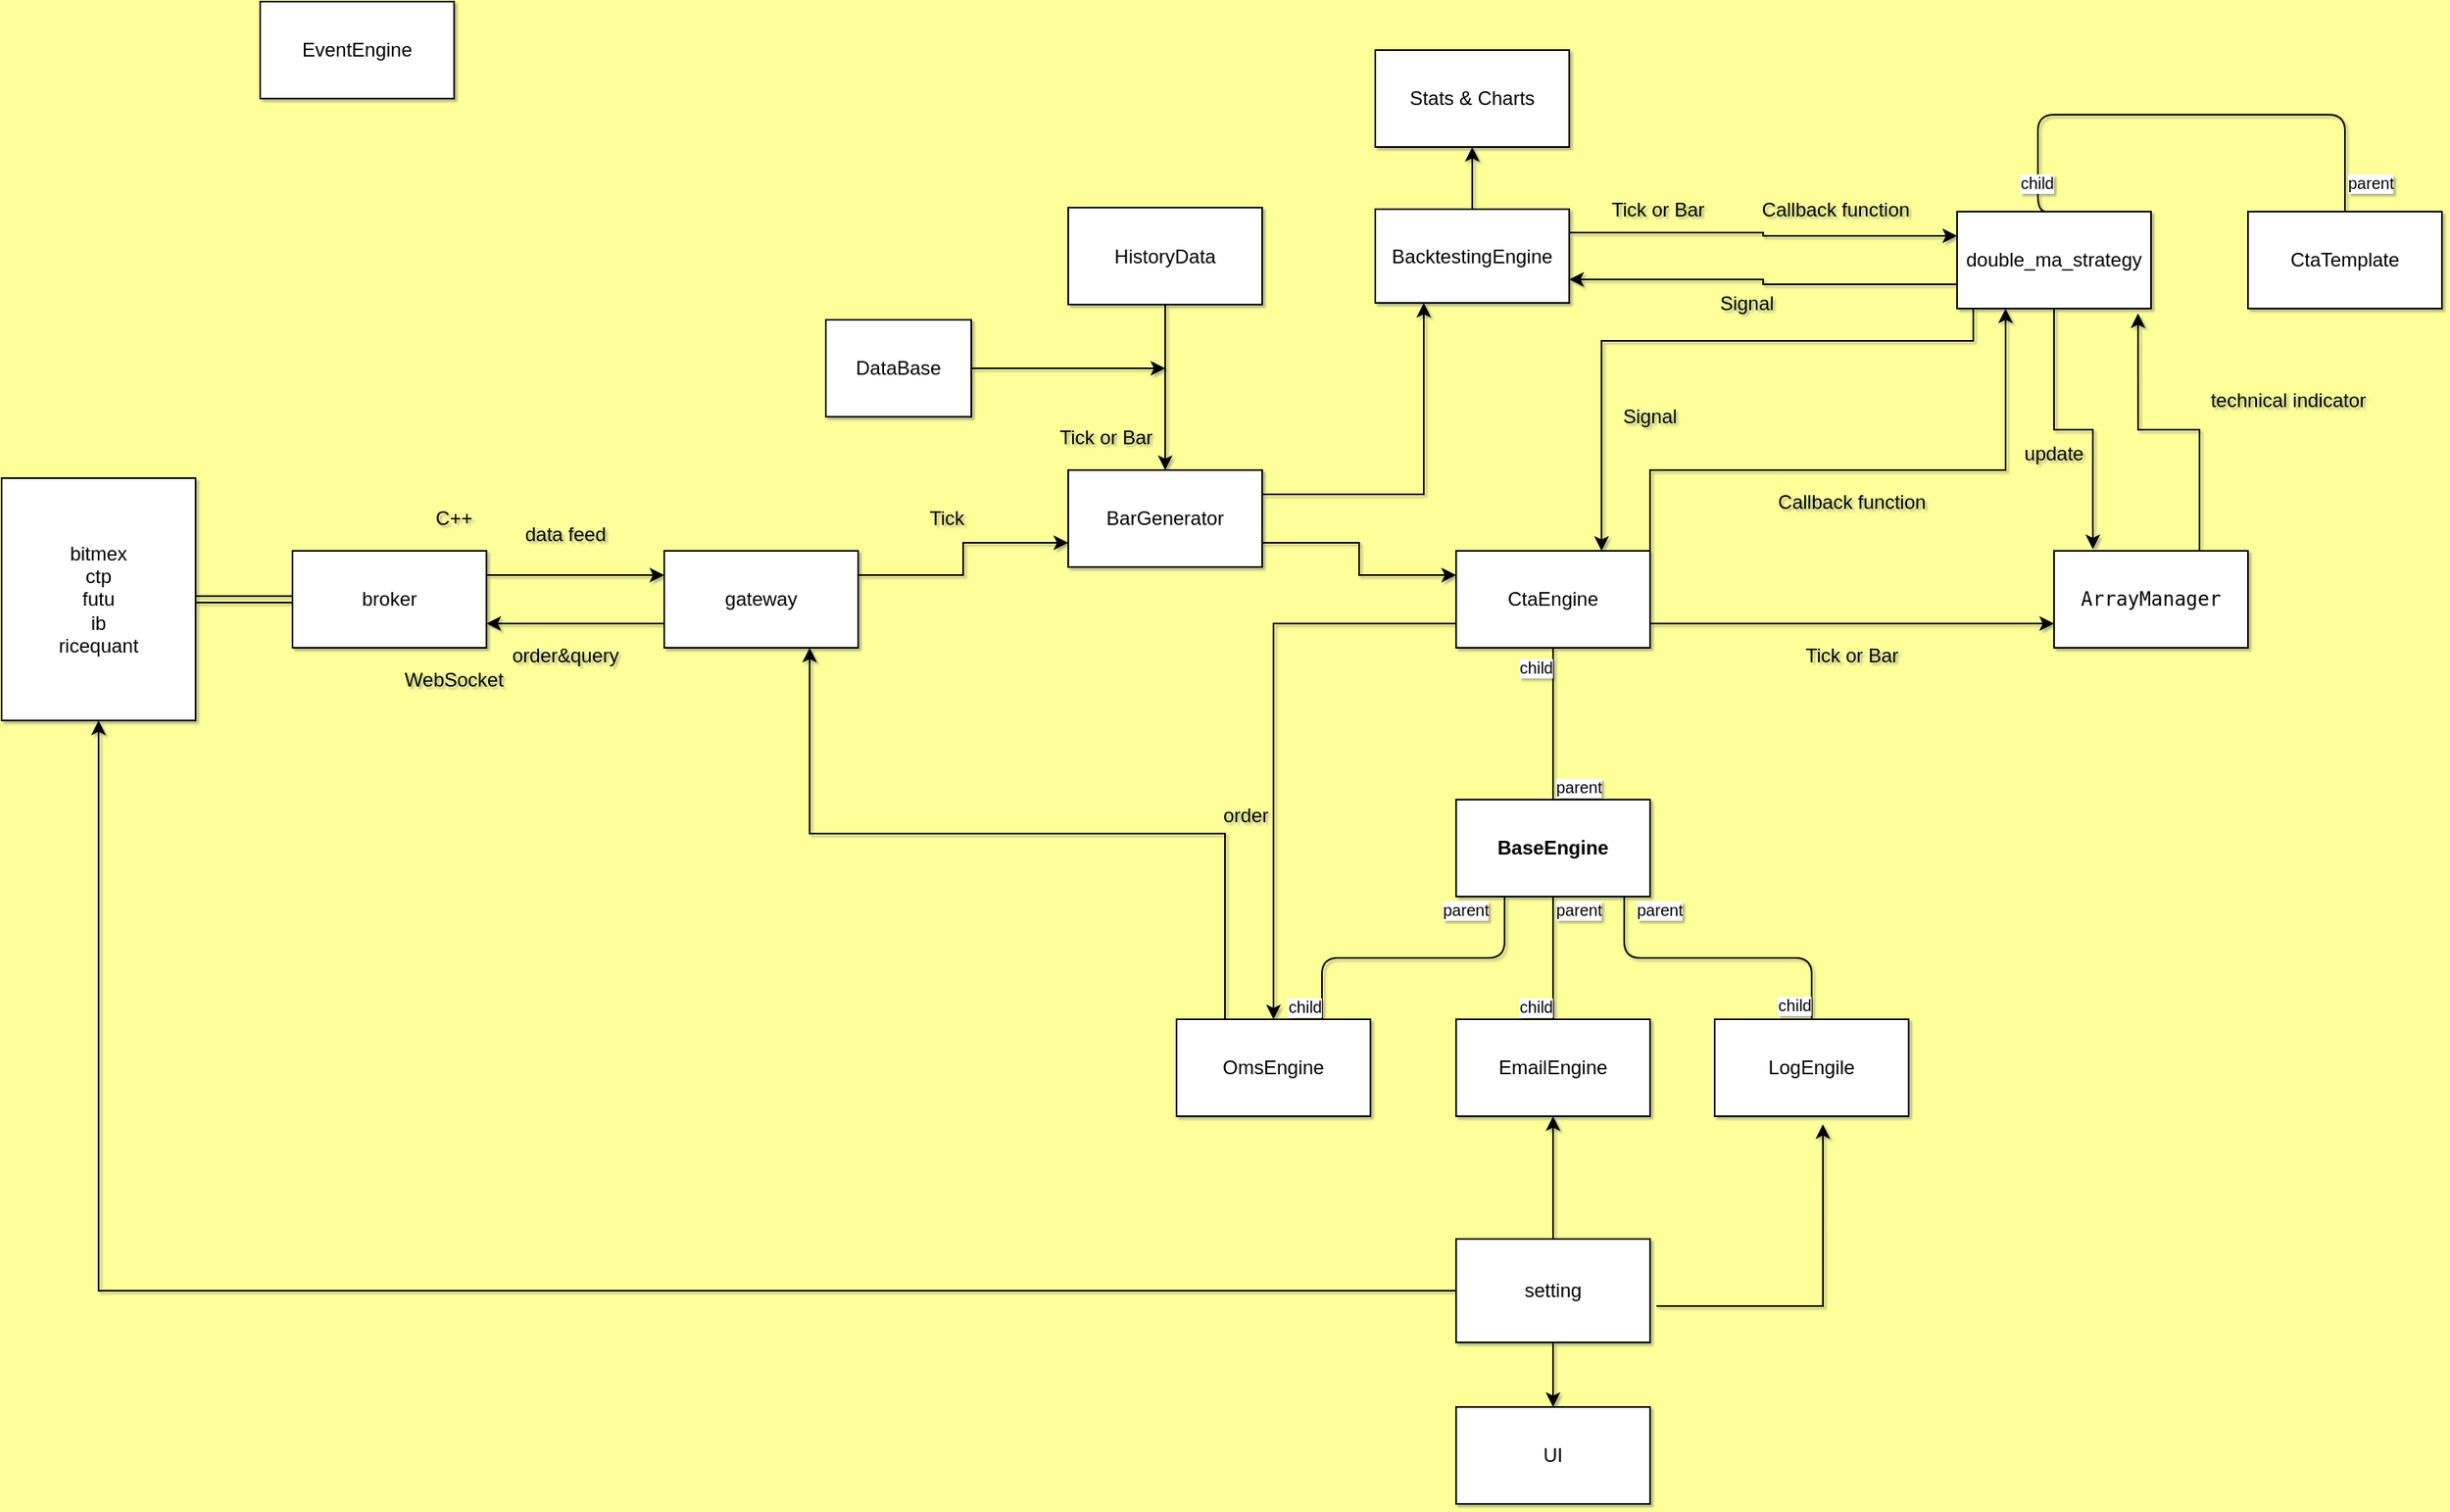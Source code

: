 <mxfile version="10.5.8" type="github"><diagram id="WC21Z7L9oKtVtLXGZxzX" name="Page-1"><mxGraphModel dx="5974" dy="1039" grid="1" gridSize="20" guides="1" tooltips="1" connect="1" arrows="1" fold="1" page="1" pageScale="1" pageWidth="3300" pageHeight="4681" background="#FFFF99" math="0" shadow="1"><root><mxCell id="0"/><mxCell id="1" parent="0"/><mxCell id="tM3BfGElZKt2xXXBljjk-41" style="edgeStyle=orthogonalEdgeStyle;rounded=0;orthogonalLoop=1;jettySize=auto;html=1;exitX=1;exitY=0.25;exitDx=0;exitDy=0;entryX=0;entryY=0.25;entryDx=0;entryDy=0;" parent="1" source="tM3BfGElZKt2xXXBljjk-1" target="tM3BfGElZKt2xXXBljjk-2" edge="1"><mxGeometry relative="1" as="geometry"/></mxCell><mxCell id="tM3BfGElZKt2xXXBljjk-1" value="broker&lt;br&gt;" style="rounded=0;whiteSpace=wrap;html=1;" parent="1" vertex="1"><mxGeometry x="140" y="430" width="120" height="60" as="geometry"/></mxCell><mxCell id="tM3BfGElZKt2xXXBljjk-42" style="edgeStyle=orthogonalEdgeStyle;rounded=0;orthogonalLoop=1;jettySize=auto;html=1;exitX=0;exitY=0.75;exitDx=0;exitDy=0;entryX=1;entryY=0.75;entryDx=0;entryDy=0;" parent="1" source="tM3BfGElZKt2xXXBljjk-2" target="tM3BfGElZKt2xXXBljjk-1" edge="1"><mxGeometry relative="1" as="geometry"/></mxCell><mxCell id="tM3BfGElZKt2xXXBljjk-51" style="edgeStyle=orthogonalEdgeStyle;rounded=0;orthogonalLoop=1;jettySize=auto;html=1;exitX=1;exitY=0.25;exitDx=0;exitDy=0;entryX=0;entryY=0.75;entryDx=0;entryDy=0;" parent="1" source="tM3BfGElZKt2xXXBljjk-2" target="tM3BfGElZKt2xXXBljjk-35" edge="1"><mxGeometry relative="1" as="geometry"/></mxCell><mxCell id="tM3BfGElZKt2xXXBljjk-2" value="gateway" style="rounded=0;whiteSpace=wrap;html=1;" parent="1" vertex="1"><mxGeometry x="370" y="430" width="120" height="60" as="geometry"/></mxCell><mxCell id="tM3BfGElZKt2xXXBljjk-16" value="bitmex&lt;br&gt;ctp&lt;br&gt;futu&lt;br&gt;ib&lt;br&gt;ricequant&lt;br&gt;" style="rounded=0;whiteSpace=wrap;html=1;" parent="1" vertex="1"><mxGeometry x="-40" y="385" width="120" height="150" as="geometry"/></mxCell><mxCell id="tM3BfGElZKt2xXXBljjk-17" value="data feed" style="text;html=1;strokeColor=none;fillColor=none;align=center;verticalAlign=middle;whiteSpace=wrap;rounded=0;" parent="1" vertex="1"><mxGeometry x="279" y="400" width="60" height="40" as="geometry"/></mxCell><mxCell id="tM3BfGElZKt2xXXBljjk-18" value="order&amp;amp;query&lt;br&gt;" style="text;html=1;strokeColor=none;fillColor=none;align=center;verticalAlign=middle;whiteSpace=wrap;rounded=0;" parent="1" vertex="1"><mxGeometry x="269" y="470" width="80" height="50" as="geometry"/></mxCell><mxCell id="tM3BfGElZKt2xXXBljjk-40" style="edgeStyle=orthogonalEdgeStyle;rounded=0;orthogonalLoop=1;jettySize=auto;html=1;exitX=0;exitY=0.75;exitDx=0;exitDy=0;" parent="1" source="tM3BfGElZKt2xXXBljjk-20" target="vSDMm6hnmwFXzr3cjgyr-7" edge="1"><mxGeometry relative="1" as="geometry"/></mxCell><mxCell id="6vruBczoYur6AmyXNSMZ-10" style="edgeStyle=orthogonalEdgeStyle;rounded=0;orthogonalLoop=1;jettySize=auto;html=1;exitX=1;exitY=0.25;exitDx=0;exitDy=0;entryX=0.25;entryY=1;entryDx=0;entryDy=0;" edge="1" parent="1" source="tM3BfGElZKt2xXXBljjk-20" target="tM3BfGElZKt2xXXBljjk-21"><mxGeometry relative="1" as="geometry"><Array as="points"><mxPoint x="980" y="380"/><mxPoint x="1200" y="380"/></Array></mxGeometry></mxCell><mxCell id="6vruBczoYur6AmyXNSMZ-11" style="edgeStyle=orthogonalEdgeStyle;rounded=0;orthogonalLoop=1;jettySize=auto;html=1;exitX=1;exitY=0.75;exitDx=0;exitDy=0;entryX=0;entryY=0.75;entryDx=0;entryDy=0;" edge="1" parent="1" source="tM3BfGElZKt2xXXBljjk-20" target="6vruBczoYur6AmyXNSMZ-7"><mxGeometry relative="1" as="geometry"/></mxCell><mxCell id="tM3BfGElZKt2xXXBljjk-20" value="CtaEngine" style="rounded=0;whiteSpace=wrap;html=1;" parent="1" vertex="1"><mxGeometry x="860" y="430" width="120" height="60" as="geometry"/></mxCell><mxCell id="tM3BfGElZKt2xXXBljjk-43" style="edgeStyle=orthogonalEdgeStyle;rounded=0;orthogonalLoop=1;jettySize=auto;html=1;exitX=0.75;exitY=1;exitDx=0;exitDy=0;entryX=0.75;entryY=0;entryDx=0;entryDy=0;" parent="1" source="tM3BfGElZKt2xXXBljjk-21" target="tM3BfGElZKt2xXXBljjk-20" edge="1"><mxGeometry relative="1" as="geometry"><Array as="points"><mxPoint x="1180" y="280"/><mxPoint x="1180" y="300"/><mxPoint x="950" y="300"/></Array></mxGeometry></mxCell><mxCell id="tM3BfGElZKt2xXXBljjk-62" style="edgeStyle=orthogonalEdgeStyle;rounded=0;orthogonalLoop=1;jettySize=auto;html=1;exitX=0;exitY=0.75;exitDx=0;exitDy=0;entryX=1;entryY=0.75;entryDx=0;entryDy=0;" parent="1" source="tM3BfGElZKt2xXXBljjk-21" target="tM3BfGElZKt2xXXBljjk-33" edge="1"><mxGeometry relative="1" as="geometry"/></mxCell><mxCell id="6vruBczoYur6AmyXNSMZ-13" style="edgeStyle=orthogonalEdgeStyle;rounded=0;orthogonalLoop=1;jettySize=auto;html=1;exitX=0.5;exitY=1;exitDx=0;exitDy=0;entryX=0.2;entryY=-0.017;entryDx=0;entryDy=0;entryPerimeter=0;" edge="1" parent="1" source="tM3BfGElZKt2xXXBljjk-21" target="6vruBczoYur6AmyXNSMZ-7"><mxGeometry relative="1" as="geometry"/></mxCell><mxCell id="tM3BfGElZKt2xXXBljjk-21" value="double_ma_strategy" style="rounded=0;whiteSpace=wrap;html=1;" parent="1" vertex="1"><mxGeometry x="1170" y="220" width="120" height="60" as="geometry"/></mxCell><mxCell id="tM3BfGElZKt2xXXBljjk-22" value="CtaTemplate" style="rounded=0;whiteSpace=wrap;html=1;" parent="1" vertex="1"><mxGeometry x="1350" y="220" width="120" height="60" as="geometry"/></mxCell><mxCell id="tM3BfGElZKt2xXXBljjk-28" value="order" style="text;html=1;strokeColor=none;fillColor=none;align=center;verticalAlign=middle;whiteSpace=wrap;rounded=0;" parent="1" vertex="1"><mxGeometry x="710" y="584" width="40" height="20" as="geometry"/></mxCell><mxCell id="tM3BfGElZKt2xXXBljjk-30" value="Signal" style="text;html=1;strokeColor=none;fillColor=none;align=center;verticalAlign=middle;whiteSpace=wrap;rounded=0;" parent="1" vertex="1"><mxGeometry x="960" y="337" width="40" height="20" as="geometry"/></mxCell><mxCell id="tM3BfGElZKt2xXXBljjk-32" value="Tick or Bar" style="text;html=1;strokeColor=none;fillColor=none;align=center;verticalAlign=middle;whiteSpace=wrap;rounded=0;" parent="1" vertex="1"><mxGeometry x="600" y="350" width="87" height="20" as="geometry"/></mxCell><mxCell id="tM3BfGElZKt2xXXBljjk-61" style="edgeStyle=orthogonalEdgeStyle;rounded=0;orthogonalLoop=1;jettySize=auto;html=1;exitX=1;exitY=0.25;exitDx=0;exitDy=0;entryX=0;entryY=0.25;entryDx=0;entryDy=0;" parent="1" source="tM3BfGElZKt2xXXBljjk-33" target="tM3BfGElZKt2xXXBljjk-21" edge="1"><mxGeometry relative="1" as="geometry"/></mxCell><mxCell id="tM3BfGElZKt2xXXBljjk-64" style="edgeStyle=orthogonalEdgeStyle;rounded=0;orthogonalLoop=1;jettySize=auto;html=1;exitX=0.5;exitY=0;exitDx=0;exitDy=0;" parent="1" source="tM3BfGElZKt2xXXBljjk-33" target="tM3BfGElZKt2xXXBljjk-65" edge="1"><mxGeometry relative="1" as="geometry"><mxPoint x="870" y="150" as="targetPoint"/></mxGeometry></mxCell><mxCell id="tM3BfGElZKt2xXXBljjk-33" value="BacktestingEngine" style="rounded=0;whiteSpace=wrap;html=1;" parent="1" vertex="1"><mxGeometry x="810" y="218.5" width="120" height="58" as="geometry"/></mxCell><mxCell id="tM3BfGElZKt2xXXBljjk-56" style="edgeStyle=orthogonalEdgeStyle;rounded=0;orthogonalLoop=1;jettySize=auto;html=1;entryX=0.5;entryY=0;entryDx=0;entryDy=0;" parent="1" source="tM3BfGElZKt2xXXBljjk-34" target="tM3BfGElZKt2xXXBljjk-35" edge="1"><mxGeometry relative="1" as="geometry"/></mxCell><mxCell id="tM3BfGElZKt2xXXBljjk-34" value="HistoryData" style="rounded=0;whiteSpace=wrap;html=1;" parent="1" vertex="1"><mxGeometry x="620" y="217.5" width="120" height="60" as="geometry"/></mxCell><mxCell id="tM3BfGElZKt2xXXBljjk-52" style="edgeStyle=orthogonalEdgeStyle;rounded=0;orthogonalLoop=1;jettySize=auto;html=1;exitX=1;exitY=0.75;exitDx=0;exitDy=0;entryX=0;entryY=0.25;entryDx=0;entryDy=0;" parent="1" source="tM3BfGElZKt2xXXBljjk-35" target="tM3BfGElZKt2xXXBljjk-20" edge="1"><mxGeometry relative="1" as="geometry"/></mxCell><mxCell id="tM3BfGElZKt2xXXBljjk-60" style="edgeStyle=orthogonalEdgeStyle;rounded=0;orthogonalLoop=1;jettySize=auto;html=1;exitX=1;exitY=0.25;exitDx=0;exitDy=0;entryX=0.25;entryY=1;entryDx=0;entryDy=0;" parent="1" source="tM3BfGElZKt2xXXBljjk-35" target="tM3BfGElZKt2xXXBljjk-33" edge="1"><mxGeometry relative="1" as="geometry"/></mxCell><mxCell id="tM3BfGElZKt2xXXBljjk-35" value="BarGenerator" style="rounded=0;whiteSpace=wrap;html=1;" parent="1" vertex="1"><mxGeometry x="620" y="380" width="120" height="60" as="geometry"/></mxCell><mxCell id="tM3BfGElZKt2xXXBljjk-27" value="Tick" style="text;html=1;strokeColor=none;fillColor=none;align=center;verticalAlign=middle;whiteSpace=wrap;rounded=0;" parent="1" vertex="1"><mxGeometry x="500" y="390" width="90" height="40" as="geometry"/></mxCell><mxCell id="tM3BfGElZKt2xXXBljjk-53" value="" style="endArrow=none;html=1;edgeStyle=orthogonalEdgeStyle;exitX=0.5;exitY=0;exitDx=0;exitDy=0;entryX=0.5;entryY=0;entryDx=0;entryDy=0;" parent="1" source="tM3BfGElZKt2xXXBljjk-22" target="tM3BfGElZKt2xXXBljjk-21" edge="1"><mxGeometry relative="1" as="geometry"><mxPoint x="740" y="100" as="sourcePoint"/><mxPoint x="910" y="60" as="targetPoint"/><Array as="points"><mxPoint x="1410" y="160"/><mxPoint x="1220" y="160"/><mxPoint x="1220" y="220"/></Array></mxGeometry></mxCell><mxCell id="tM3BfGElZKt2xXXBljjk-54" value="parent" style="resizable=0;html=1;align=left;verticalAlign=bottom;labelBackgroundColor=#ffffff;fontSize=10;" parent="tM3BfGElZKt2xXXBljjk-53" connectable="0" vertex="1"><mxGeometry x="-1" relative="1" as="geometry"><mxPoint y="-10" as="offset"/></mxGeometry></mxCell><mxCell id="tM3BfGElZKt2xXXBljjk-55" value="child" style="resizable=0;html=1;align=right;verticalAlign=bottom;labelBackgroundColor=#ffffff;fontSize=10;" parent="tM3BfGElZKt2xXXBljjk-53" connectable="0" vertex="1"><mxGeometry x="1" relative="1" as="geometry"><mxPoint y="-10" as="offset"/></mxGeometry></mxCell><mxCell id="tM3BfGElZKt2xXXBljjk-57" value="Tick or Bar" style="text;html=1;strokeColor=none;fillColor=none;align=center;verticalAlign=middle;whiteSpace=wrap;rounded=0;" parent="1" vertex="1"><mxGeometry x="940" y="209" width="90" height="20" as="geometry"/></mxCell><mxCell id="tM3BfGElZKt2xXXBljjk-58" value="" style="shape=link;html=1;entryX=0;entryY=0.5;entryDx=0;entryDy=0;" parent="1" source="tM3BfGElZKt2xXXBljjk-16" target="tM3BfGElZKt2xXXBljjk-1" edge="1"><mxGeometry width="50" height="50" relative="1" as="geometry"><mxPoint x="-60" y="770" as="sourcePoint"/><mxPoint x="-10" y="720" as="targetPoint"/></mxGeometry></mxCell><mxCell id="tM3BfGElZKt2xXXBljjk-65" value="Stats &amp;amp; Charts" style="rounded=0;whiteSpace=wrap;html=1;" parent="1" vertex="1"><mxGeometry x="810" y="120" width="120" height="60" as="geometry"/></mxCell><mxCell id="vSDMm6hnmwFXzr3cjgyr-1" value="Signal" style="text;html=1;strokeColor=none;fillColor=none;align=center;verticalAlign=middle;whiteSpace=wrap;rounded=0;" parent="1" vertex="1"><mxGeometry x="1020" y="266.5" width="40" height="20" as="geometry"/></mxCell><mxCell id="vSDMm6hnmwFXzr3cjgyr-2" value="" style="endArrow=none;html=1;edgeStyle=orthogonalEdgeStyle;entryX=0.5;entryY=1;entryDx=0;entryDy=0;" parent="1" source="vSDMm6hnmwFXzr3cjgyr-5" target="tM3BfGElZKt2xXXBljjk-20" edge="1"><mxGeometry relative="1" as="geometry"><mxPoint x="920" y="580" as="sourcePoint"/><mxPoint x="100" y="560" as="targetPoint"/></mxGeometry></mxCell><mxCell id="vSDMm6hnmwFXzr3cjgyr-3" value="parent" style="resizable=0;html=1;align=left;verticalAlign=bottom;labelBackgroundColor=#ffffff;fontSize=10;" parent="vSDMm6hnmwFXzr3cjgyr-2" connectable="0" vertex="1"><mxGeometry x="-1" relative="1" as="geometry"/></mxCell><mxCell id="vSDMm6hnmwFXzr3cjgyr-4" value="child" style="resizable=0;html=1;align=right;verticalAlign=bottom;labelBackgroundColor=#ffffff;fontSize=10;" parent="vSDMm6hnmwFXzr3cjgyr-2" connectable="0" vertex="1"><mxGeometry x="1" relative="1" as="geometry"><mxPoint y="20" as="offset"/></mxGeometry></mxCell><mxCell id="vSDMm6hnmwFXzr3cjgyr-5" value="BaseEngine" style="rounded=0;whiteSpace=wrap;html=1;fontStyle=1" parent="1" vertex="1"><mxGeometry x="860" y="584" width="120" height="60" as="geometry"/></mxCell><mxCell id="vSDMm6hnmwFXzr3cjgyr-6" value="EmailEngine" style="rounded=0;whiteSpace=wrap;html=1;" parent="1" vertex="1"><mxGeometry x="860" y="720" width="120" height="60" as="geometry"/></mxCell><mxCell id="vSDMm6hnmwFXzr3cjgyr-18" style="edgeStyle=orthogonalEdgeStyle;rounded=0;orthogonalLoop=1;jettySize=auto;html=1;exitX=0.25;exitY=0;exitDx=0;exitDy=0;entryX=0.75;entryY=1;entryDx=0;entryDy=0;" parent="1" source="vSDMm6hnmwFXzr3cjgyr-7" target="tM3BfGElZKt2xXXBljjk-2" edge="1"><mxGeometry relative="1" as="geometry"/></mxCell><mxCell id="vSDMm6hnmwFXzr3cjgyr-7" value="OmsEngine" style="rounded=0;whiteSpace=wrap;html=1;" parent="1" vertex="1"><mxGeometry x="687" y="720" width="120" height="60" as="geometry"/></mxCell><mxCell id="vSDMm6hnmwFXzr3cjgyr-8" value="LogEngile" style="rounded=0;whiteSpace=wrap;html=1;" parent="1" vertex="1"><mxGeometry x="1020" y="720" width="120" height="60" as="geometry"/></mxCell><mxCell id="vSDMm6hnmwFXzr3cjgyr-9" value="" style="endArrow=none;html=1;edgeStyle=orthogonalEdgeStyle;exitX=0.25;exitY=1;exitDx=0;exitDy=0;entryX=0.75;entryY=0;entryDx=0;entryDy=0;" parent="1" source="vSDMm6hnmwFXzr3cjgyr-5" target="vSDMm6hnmwFXzr3cjgyr-7" edge="1"><mxGeometry relative="1" as="geometry"><mxPoint x="-60" y="750" as="sourcePoint"/><mxPoint x="820" y="760" as="targetPoint"/></mxGeometry></mxCell><mxCell id="vSDMm6hnmwFXzr3cjgyr-10" value="parent" style="resizable=0;html=1;align=left;verticalAlign=bottom;labelBackgroundColor=#ffffff;fontSize=10;" parent="vSDMm6hnmwFXzr3cjgyr-9" connectable="0" vertex="1"><mxGeometry x="-1" relative="1" as="geometry"><mxPoint x="-40" y="16" as="offset"/></mxGeometry></mxCell><mxCell id="vSDMm6hnmwFXzr3cjgyr-11" value="child" style="resizable=0;html=1;align=right;verticalAlign=bottom;labelBackgroundColor=#ffffff;fontSize=10;" parent="vSDMm6hnmwFXzr3cjgyr-9" connectable="0" vertex="1"><mxGeometry x="1" relative="1" as="geometry"/></mxCell><mxCell id="vSDMm6hnmwFXzr3cjgyr-12" value="" style="endArrow=none;html=1;edgeStyle=orthogonalEdgeStyle;entryX=0.5;entryY=0;entryDx=0;entryDy=0;exitX=0.5;exitY=1;exitDx=0;exitDy=0;" parent="1" source="vSDMm6hnmwFXzr3cjgyr-5" target="vSDMm6hnmwFXzr3cjgyr-6" edge="1"><mxGeometry relative="1" as="geometry"><mxPoint x="-60" y="770" as="sourcePoint"/><mxPoint x="100" y="770" as="targetPoint"/></mxGeometry></mxCell><mxCell id="vSDMm6hnmwFXzr3cjgyr-13" value="parent" style="resizable=0;html=1;align=left;verticalAlign=bottom;labelBackgroundColor=#ffffff;fontSize=10;" parent="vSDMm6hnmwFXzr3cjgyr-12" connectable="0" vertex="1"><mxGeometry x="-1" relative="1" as="geometry"><mxPoint y="16" as="offset"/></mxGeometry></mxCell><mxCell id="vSDMm6hnmwFXzr3cjgyr-14" value="child" style="resizable=0;html=1;align=right;verticalAlign=bottom;labelBackgroundColor=#ffffff;fontSize=10;" parent="vSDMm6hnmwFXzr3cjgyr-12" connectable="0" vertex="1"><mxGeometry x="1" relative="1" as="geometry"/></mxCell><mxCell id="vSDMm6hnmwFXzr3cjgyr-15" value="" style="endArrow=none;html=1;edgeStyle=orthogonalEdgeStyle;exitX=0.867;exitY=1;exitDx=0;exitDy=0;exitPerimeter=0;" parent="1" source="vSDMm6hnmwFXzr3cjgyr-5" target="vSDMm6hnmwFXzr3cjgyr-8" edge="1"><mxGeometry relative="1" as="geometry"><mxPoint x="-60" y="790" as="sourcePoint"/><mxPoint x="100" y="790" as="targetPoint"/></mxGeometry></mxCell><mxCell id="vSDMm6hnmwFXzr3cjgyr-16" value="parent" style="resizable=0;html=1;align=left;verticalAlign=bottom;labelBackgroundColor=#ffffff;fontSize=10;" parent="vSDMm6hnmwFXzr3cjgyr-15" connectable="0" vertex="1"><mxGeometry x="-1" relative="1" as="geometry"><mxPoint x="6" y="16" as="offset"/></mxGeometry></mxCell><mxCell id="vSDMm6hnmwFXzr3cjgyr-17" value="child" style="resizable=0;html=1;align=right;verticalAlign=bottom;labelBackgroundColor=#ffffff;fontSize=10;" parent="vSDMm6hnmwFXzr3cjgyr-15" connectable="0" vertex="1"><mxGeometry x="1" relative="1" as="geometry"/></mxCell><mxCell id="vSDMm6hnmwFXzr3cjgyr-19" value="Callback function" style="text;html=1;strokeColor=none;fillColor=none;align=center;verticalAlign=middle;whiteSpace=wrap;rounded=0;" parent="1" vertex="1"><mxGeometry x="1040" y="209" width="110" height="20" as="geometry"/></mxCell><mxCell id="vSDMm6hnmwFXzr3cjgyr-20" value="Callback function" style="text;html=1;strokeColor=none;fillColor=none;align=center;verticalAlign=middle;whiteSpace=wrap;rounded=0;" parent="1" vertex="1"><mxGeometry x="1050" y="390" width="110" height="20" as="geometry"/></mxCell><mxCell id="vSDMm6hnmwFXzr3cjgyr-21" value="Tick or Bar" style="text;html=1;strokeColor=none;fillColor=none;align=center;verticalAlign=middle;whiteSpace=wrap;rounded=0;" parent="1" vertex="1"><mxGeometry x="1060" y="485" width="90" height="20" as="geometry"/></mxCell><mxCell id="vSDMm6hnmwFXzr3cjgyr-22" value="EventEngine" style="rounded=0;whiteSpace=wrap;html=1;" parent="1" vertex="1"><mxGeometry x="120" y="90" width="120" height="60" as="geometry"/></mxCell><mxCell id="vSDMm6hnmwFXzr3cjgyr-24" style="edgeStyle=orthogonalEdgeStyle;rounded=0;orthogonalLoop=1;jettySize=auto;html=1;exitX=1;exitY=0.5;exitDx=0;exitDy=0;" parent="1" source="vSDMm6hnmwFXzr3cjgyr-23" edge="1"><mxGeometry relative="1" as="geometry"><mxPoint x="680" y="317" as="targetPoint"/></mxGeometry></mxCell><mxCell id="vSDMm6hnmwFXzr3cjgyr-23" value="DataBase" style="rounded=0;whiteSpace=wrap;html=1;" parent="1" vertex="1"><mxGeometry x="470" y="287" width="90" height="60" as="geometry"/></mxCell><mxCell id="6vruBczoYur6AmyXNSMZ-1" value="C++" style="text;html=1;strokeColor=none;fillColor=none;align=center;verticalAlign=middle;whiteSpace=wrap;rounded=0;" vertex="1" parent="1"><mxGeometry x="220" y="400" width="40" height="20" as="geometry"/></mxCell><mxCell id="6vruBczoYur6AmyXNSMZ-2" value="WebSocket" style="text;html=1;strokeColor=none;fillColor=none;align=center;verticalAlign=middle;whiteSpace=wrap;rounded=0;" vertex="1" parent="1"><mxGeometry x="220" y="500" width="40" height="20" as="geometry"/></mxCell><mxCell id="6vruBczoYur6AmyXNSMZ-17" style="edgeStyle=orthogonalEdgeStyle;rounded=0;orthogonalLoop=1;jettySize=auto;html=1;exitX=0.5;exitY=0;exitDx=0;exitDy=0;entryX=0.5;entryY=1;entryDx=0;entryDy=0;" edge="1" parent="1" source="6vruBczoYur6AmyXNSMZ-4" target="vSDMm6hnmwFXzr3cjgyr-6"><mxGeometry relative="1" as="geometry"/></mxCell><mxCell id="6vruBczoYur6AmyXNSMZ-18" style="edgeStyle=orthogonalEdgeStyle;rounded=0;orthogonalLoop=1;jettySize=auto;html=1;exitX=1.033;exitY=0.648;exitDx=0;exitDy=0;entryX=0.558;entryY=1.083;entryDx=0;entryDy=0;entryPerimeter=0;exitPerimeter=0;" edge="1" parent="1" source="6vruBczoYur6AmyXNSMZ-4" target="vSDMm6hnmwFXzr3cjgyr-8"><mxGeometry relative="1" as="geometry"/></mxCell><mxCell id="6vruBczoYur6AmyXNSMZ-19" style="edgeStyle=orthogonalEdgeStyle;rounded=0;orthogonalLoop=1;jettySize=auto;html=1;exitX=0;exitY=0.5;exitDx=0;exitDy=0;" edge="1" parent="1" source="6vruBczoYur6AmyXNSMZ-4" target="tM3BfGElZKt2xXXBljjk-16"><mxGeometry relative="1" as="geometry"/></mxCell><mxCell id="6vruBczoYur6AmyXNSMZ-21" style="edgeStyle=orthogonalEdgeStyle;rounded=0;orthogonalLoop=1;jettySize=auto;html=1;exitX=0.5;exitY=1;exitDx=0;exitDy=0;entryX=0.5;entryY=0;entryDx=0;entryDy=0;" edge="1" parent="1" source="6vruBczoYur6AmyXNSMZ-4" target="6vruBczoYur6AmyXNSMZ-20"><mxGeometry relative="1" as="geometry"/></mxCell><mxCell id="6vruBczoYur6AmyXNSMZ-4" value="setting&lt;br&gt;" style="rounded=0;whiteSpace=wrap;html=1;" vertex="1" parent="1"><mxGeometry x="860" y="856" width="120" height="64" as="geometry"/></mxCell><mxCell id="6vruBczoYur6AmyXNSMZ-12" style="edgeStyle=orthogonalEdgeStyle;rounded=0;orthogonalLoop=1;jettySize=auto;html=1;exitX=0.75;exitY=0;exitDx=0;exitDy=0;entryX=0.933;entryY=1.05;entryDx=0;entryDy=0;entryPerimeter=0;" edge="1" parent="1" source="6vruBczoYur6AmyXNSMZ-7" target="tM3BfGElZKt2xXXBljjk-21"><mxGeometry relative="1" as="geometry"/></mxCell><mxCell id="6vruBczoYur6AmyXNSMZ-7" value="&lt;pre&gt;ArrayManager&lt;/pre&gt;" style="rounded=0;whiteSpace=wrap;html=1;" vertex="1" parent="1"><mxGeometry x="1230" y="430" width="120" height="60" as="geometry"/></mxCell><mxCell id="6vruBczoYur6AmyXNSMZ-14" value="update&lt;br&gt;" style="text;html=1;strokeColor=none;fillColor=none;align=center;verticalAlign=middle;whiteSpace=wrap;rounded=0;" vertex="1" parent="1"><mxGeometry x="1210" y="360" width="40" height="20" as="geometry"/></mxCell><mxCell id="6vruBczoYur6AmyXNSMZ-15" value="technical indicator" style="text;html=1;strokeColor=none;fillColor=none;align=center;verticalAlign=middle;whiteSpace=wrap;rounded=0;" vertex="1" parent="1"><mxGeometry x="1290" y="327" width="170" height="20" as="geometry"/></mxCell><mxCell id="6vruBczoYur6AmyXNSMZ-20" value="UI" style="rounded=0;whiteSpace=wrap;html=1;" vertex="1" parent="1"><mxGeometry x="860" y="960" width="120" height="60" as="geometry"/></mxCell></root></mxGraphModel></diagram><diagram id="Jw2DAB1otmgQKe7ly1CI" name="Page-2"><mxGraphModel dx="2034" dy="796" grid="1" gridSize="10" guides="1" tooltips="1" connect="1" arrows="1" fold="1" page="1" pageScale="1" pageWidth="827" pageHeight="1169" math="0" shadow="0"><root><mxCell id="DZA9rq5e5VHEowAe1mCB-0"/><mxCell id="DZA9rq5e5VHEowAe1mCB-1" parent="DZA9rq5e5VHEowAe1mCB-0"/><mxCell id="DZA9rq5e5VHEowAe1mCB-2" value="&lt;h1&gt;Data Structure&lt;/h1&gt;&lt;div&gt;contains the basic data structure&lt;/div&gt;" style="text;html=1;strokeColor=none;fillColor=none;spacing=5;spacingTop=-20;whiteSpace=wrap;overflow=hidden;rounded=0;" vertex="1" parent="DZA9rq5e5VHEowAe1mCB-1"><mxGeometry x="20" y="20" width="190" height="70" as="geometry"/></mxCell><mxCell id="DZA9rq5e5VHEowAe1mCB-7" value="Tick" style="swimlane;fontStyle=0;childLayout=stackLayout;horizontal=1;startSize=26;fillColor=none;horizontalStack=0;resizeParent=1;resizeParentMax=0;resizeLast=0;collapsible=1;marginBottom=0;" vertex="1" parent="DZA9rq5e5VHEowAe1mCB-1"><mxGeometry x="40" y="100" width="140" height="234" as="geometry"/></mxCell><mxCell id="DZA9rq5e5VHEowAe1mCB-8" value="symbol&#10;" style="text;strokeColor=none;fillColor=none;align=left;verticalAlign=top;spacingLeft=4;spacingRight=4;overflow=hidden;rotatable=0;points=[[0,0.5],[1,0.5]];portConstraint=eastwest;" vertex="1" parent="DZA9rq5e5VHEowAe1mCB-7"><mxGeometry y="26" width="140" height="26" as="geometry"/></mxCell><mxCell id="DZA9rq5e5VHEowAe1mCB-9" value="vt_symbol" style="text;strokeColor=none;fillColor=none;align=left;verticalAlign=top;spacingLeft=4;spacingRight=4;overflow=hidden;rotatable=0;points=[[0,0.5],[1,0.5]];portConstraint=eastwest;" vertex="1" parent="DZA9rq5e5VHEowAe1mCB-7"><mxGeometry y="52" width="140" height="26" as="geometry"/></mxCell><mxCell id="DZA9rq5e5VHEowAe1mCB-10" value="exchange" style="text;strokeColor=none;fillColor=none;align=left;verticalAlign=top;spacingLeft=4;spacingRight=4;overflow=hidden;rotatable=0;points=[[0,0.5],[1,0.5]];portConstraint=eastwest;" vertex="1" parent="DZA9rq5e5VHEowAe1mCB-7"><mxGeometry y="78" width="140" height="26" as="geometry"/></mxCell><mxCell id="DZA9rq5e5VHEowAe1mCB-28" value="datetime" style="text;strokeColor=none;fillColor=none;align=left;verticalAlign=top;spacingLeft=4;spacingRight=4;overflow=hidden;rotatable=0;points=[[0,0.5],[1,0.5]];portConstraint=eastwest;" vertex="1" parent="DZA9rq5e5VHEowAe1mCB-7"><mxGeometry y="104" width="140" height="26" as="geometry"/></mxCell><mxCell id="DZA9rq5e5VHEowAe1mCB-29" value="volume" style="text;strokeColor=none;fillColor=none;align=left;verticalAlign=top;spacingLeft=4;spacingRight=4;overflow=hidden;rotatable=0;points=[[0,0.5],[1,0.5]];portConstraint=eastwest;" vertex="1" parent="DZA9rq5e5VHEowAe1mCB-7"><mxGeometry y="130" width="140" height="26" as="geometry"/></mxCell><mxCell id="DZA9rq5e5VHEowAe1mCB-30" value="last_price" style="text;strokeColor=none;fillColor=none;align=left;verticalAlign=top;spacingLeft=4;spacingRight=4;overflow=hidden;rotatable=0;points=[[0,0.5],[1,0.5]];portConstraint=eastwest;" vertex="1" parent="DZA9rq5e5VHEowAe1mCB-7"><mxGeometry y="156" width="140" height="26" as="geometry"/></mxCell><mxCell id="DZA9rq5e5VHEowAe1mCB-31" value="OHLC" style="text;strokeColor=none;fillColor=none;align=left;verticalAlign=top;spacingLeft=4;spacingRight=4;overflow=hidden;rotatable=0;points=[[0,0.5],[1,0.5]];portConstraint=eastwest;" vertex="1" parent="DZA9rq5e5VHEowAe1mCB-7"><mxGeometry y="182" width="140" height="26" as="geometry"/></mxCell><mxCell id="DZA9rq5e5VHEowAe1mCB-32" value="ASK/BID(price &amp; volume)" style="text;strokeColor=none;fillColor=none;align=left;verticalAlign=top;spacingLeft=4;spacingRight=4;overflow=hidden;rotatable=0;points=[[0,0.5],[1,0.5]];portConstraint=eastwest;" vertex="1" parent="DZA9rq5e5VHEowAe1mCB-7"><mxGeometry y="208" width="140" height="26" as="geometry"/></mxCell><mxCell id="DZA9rq5e5VHEowAe1mCB-11" value="Order" style="swimlane;fontStyle=0;childLayout=stackLayout;horizontal=1;startSize=26;fillColor=none;horizontalStack=0;resizeParent=1;resizeParentMax=0;resizeLast=0;collapsible=1;marginBottom=0;" vertex="1" parent="DZA9rq5e5VHEowAe1mCB-1"><mxGeometry x="420" y="100" width="140" height="234" as="geometry"/></mxCell><mxCell id="DZA9rq5e5VHEowAe1mCB-12" value="vt_symbol" style="text;strokeColor=none;fillColor=none;align=left;verticalAlign=top;spacingLeft=4;spacingRight=4;overflow=hidden;rotatable=0;points=[[0,0.5],[1,0.5]];portConstraint=eastwest;" vertex="1" parent="DZA9rq5e5VHEowAe1mCB-11"><mxGeometry y="26" width="140" height="26" as="geometry"/></mxCell><mxCell id="DZA9rq5e5VHEowAe1mCB-13" value="symbol" style="text;strokeColor=none;fillColor=none;align=left;verticalAlign=top;spacingLeft=4;spacingRight=4;overflow=hidden;rotatable=0;points=[[0,0.5],[1,0.5]];portConstraint=eastwest;" vertex="1" parent="DZA9rq5e5VHEowAe1mCB-11"><mxGeometry y="52" width="140" height="26" as="geometry"/></mxCell><mxCell id="DZA9rq5e5VHEowAe1mCB-14" value="exchange" style="text;strokeColor=none;fillColor=none;align=left;verticalAlign=top;spacingLeft=4;spacingRight=4;overflow=hidden;rotatable=0;points=[[0,0.5],[1,0.5]];portConstraint=eastwest;" vertex="1" parent="DZA9rq5e5VHEowAe1mCB-11"><mxGeometry y="78" width="140" height="26" as="geometry"/></mxCell><mxCell id="wueWx8mUmFAlk0MjnGKF-7" value="direction" style="text;strokeColor=none;fillColor=none;align=left;verticalAlign=top;spacingLeft=4;spacingRight=4;overflow=hidden;rotatable=0;points=[[0,0.5],[1,0.5]];portConstraint=eastwest;" vertex="1" parent="DZA9rq5e5VHEowAe1mCB-11"><mxGeometry y="104" width="140" height="26" as="geometry"/></mxCell><mxCell id="wueWx8mUmFAlk0MjnGKF-8" value="price_type" style="text;strokeColor=none;fillColor=none;align=left;verticalAlign=top;spacingLeft=4;spacingRight=4;overflow=hidden;rotatable=0;points=[[0,0.5],[1,0.5]];portConstraint=eastwest;" vertex="1" parent="DZA9rq5e5VHEowAe1mCB-11"><mxGeometry y="130" width="140" height="26" as="geometry"/></mxCell><mxCell id="wueWx8mUmFAlk0MjnGKF-9" value="volume" style="text;strokeColor=none;fillColor=none;align=left;verticalAlign=top;spacingLeft=4;spacingRight=4;overflow=hidden;rotatable=0;points=[[0,0.5],[1,0.5]];portConstraint=eastwest;" vertex="1" parent="DZA9rq5e5VHEowAe1mCB-11"><mxGeometry y="156" width="140" height="26" as="geometry"/></mxCell><mxCell id="wueWx8mUmFAlk0MjnGKF-10" value="price" style="text;strokeColor=none;fillColor=none;align=left;verticalAlign=top;spacingLeft=4;spacingRight=4;overflow=hidden;rotatable=0;points=[[0,0.5],[1,0.5]];portConstraint=eastwest;" vertex="1" parent="DZA9rq5e5VHEowAe1mCB-11"><mxGeometry y="182" width="140" height="26" as="geometry"/></mxCell><mxCell id="wueWx8mUmFAlk0MjnGKF-11" value="offset" style="text;strokeColor=none;fillColor=none;align=left;verticalAlign=top;spacingLeft=4;spacingRight=4;overflow=hidden;rotatable=0;points=[[0,0.5],[1,0.5]];portConstraint=eastwest;" vertex="1" parent="DZA9rq5e5VHEowAe1mCB-11"><mxGeometry y="208" width="140" height="26" as="geometry"/></mxCell><mxCell id="DZA9rq5e5VHEowAe1mCB-19" value="Bar" style="swimlane;fontStyle=1;childLayout=stackLayout;horizontal=1;startSize=26;fillColor=none;horizontalStack=0;resizeParent=1;resizeParentMax=0;resizeLast=0;collapsible=1;marginBottom=0;" vertex="1" parent="DZA9rq5e5VHEowAe1mCB-1"><mxGeometry x="250" y="100" width="140" height="208" as="geometry"/></mxCell><mxCell id="DZA9rq5e5VHEowAe1mCB-20" value="vt_symbol" style="text;strokeColor=none;fillColor=none;align=left;verticalAlign=top;spacingLeft=4;spacingRight=4;overflow=hidden;rotatable=0;points=[[0,0.5],[1,0.5]];portConstraint=eastwest;" vertex="1" parent="DZA9rq5e5VHEowAe1mCB-19"><mxGeometry y="26" width="140" height="26" as="geometry"/></mxCell><mxCell id="DZA9rq5e5VHEowAe1mCB-21" value="symbol" style="text;strokeColor=none;fillColor=none;align=left;verticalAlign=top;spacingLeft=4;spacingRight=4;overflow=hidden;rotatable=0;points=[[0,0.5],[1,0.5]];portConstraint=eastwest;" vertex="1" parent="DZA9rq5e5VHEowAe1mCB-19"><mxGeometry y="52" width="140" height="26" as="geometry"/></mxCell><mxCell id="DZA9rq5e5VHEowAe1mCB-22" value="exchange" style="text;strokeColor=none;fillColor=none;align=left;verticalAlign=top;spacingLeft=4;spacingRight=4;overflow=hidden;rotatable=0;points=[[0,0.5],[1,0.5]];portConstraint=eastwest;" vertex="1" parent="DZA9rq5e5VHEowAe1mCB-19"><mxGeometry y="78" width="140" height="26" as="geometry"/></mxCell><mxCell id="wueWx8mUmFAlk0MjnGKF-0" value="datetime" style="text;strokeColor=none;fillColor=none;align=left;verticalAlign=top;spacingLeft=4;spacingRight=4;overflow=hidden;rotatable=0;points=[[0,0.5],[1,0.5]];portConstraint=eastwest;" vertex="1" parent="DZA9rq5e5VHEowAe1mCB-19"><mxGeometry y="104" width="140" height="26" as="geometry"/></mxCell><mxCell id="wueWx8mUmFAlk0MjnGKF-1" value="interval" style="text;strokeColor=none;fillColor=none;align=left;verticalAlign=top;spacingLeft=4;spacingRight=4;overflow=hidden;rotatable=0;points=[[0,0.5],[1,0.5]];portConstraint=eastwest;" vertex="1" parent="DZA9rq5e5VHEowAe1mCB-19"><mxGeometry y="130" width="140" height="26" as="geometry"/></mxCell><mxCell id="wueWx8mUmFAlk0MjnGKF-2" value="volume" style="text;strokeColor=none;fillColor=none;align=left;verticalAlign=top;spacingLeft=4;spacingRight=4;overflow=hidden;rotatable=0;points=[[0,0.5],[1,0.5]];portConstraint=eastwest;" vertex="1" parent="DZA9rq5e5VHEowAe1mCB-19"><mxGeometry y="156" width="140" height="26" as="geometry"/></mxCell><mxCell id="wueWx8mUmFAlk0MjnGKF-3" value="OHLC" style="text;strokeColor=none;fillColor=none;align=left;verticalAlign=top;spacingLeft=4;spacingRight=4;overflow=hidden;rotatable=0;points=[[0,0.5],[1,0.5]];portConstraint=eastwest;" vertex="1" parent="DZA9rq5e5VHEowAe1mCB-19"><mxGeometry y="182" width="140" height="26" as="geometry"/></mxCell><mxCell id="DZA9rq5e5VHEowAe1mCB-23" value="Classname" style="swimlane;fontStyle=0;childLayout=stackLayout;horizontal=1;startSize=26;fillColor=none;horizontalStack=0;resizeParent=1;resizeParentMax=0;resizeLast=0;collapsible=1;marginBottom=0;" vertex="1" parent="DZA9rq5e5VHEowAe1mCB-1"><mxGeometry x="610" y="100" width="140" height="104" as="geometry"/></mxCell><mxCell id="DZA9rq5e5VHEowAe1mCB-24" value="+ field: type" style="text;strokeColor=none;fillColor=none;align=left;verticalAlign=top;spacingLeft=4;spacingRight=4;overflow=hidden;rotatable=0;points=[[0,0.5],[1,0.5]];portConstraint=eastwest;" vertex="1" parent="DZA9rq5e5VHEowAe1mCB-23"><mxGeometry y="26" width="140" height="26" as="geometry"/></mxCell><mxCell id="DZA9rq5e5VHEowAe1mCB-25" value="+ field: type" style="text;strokeColor=none;fillColor=none;align=left;verticalAlign=top;spacingLeft=4;spacingRight=4;overflow=hidden;rotatable=0;points=[[0,0.5],[1,0.5]];portConstraint=eastwest;" vertex="1" parent="DZA9rq5e5VHEowAe1mCB-23"><mxGeometry y="52" width="140" height="26" as="geometry"/></mxCell><mxCell id="DZA9rq5e5VHEowAe1mCB-26" value="+ field: type" style="text;strokeColor=none;fillColor=none;align=left;verticalAlign=top;spacingLeft=4;spacingRight=4;overflow=hidden;rotatable=0;points=[[0,0.5],[1,0.5]];portConstraint=eastwest;" vertex="1" parent="DZA9rq5e5VHEowAe1mCB-23"><mxGeometry y="78" width="140" height="26" as="geometry"/></mxCell></root></mxGraphModel></diagram></mxfile>